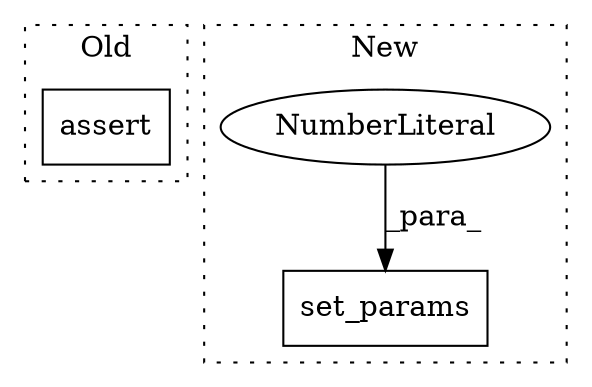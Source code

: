 digraph G {
subgraph cluster0 {
1 [label="assert" a="32" s="4777,4914" l="20,1" shape="box"];
label = "Old";
style="dotted";
}
subgraph cluster1 {
2 [label="set_params" a="32" s="5624,5638" l="11,1" shape="box"];
3 [label="NumberLiteral" a="34" s="5635" l="3" shape="ellipse"];
label = "New";
style="dotted";
}
3 -> 2 [label="_para_"];
}